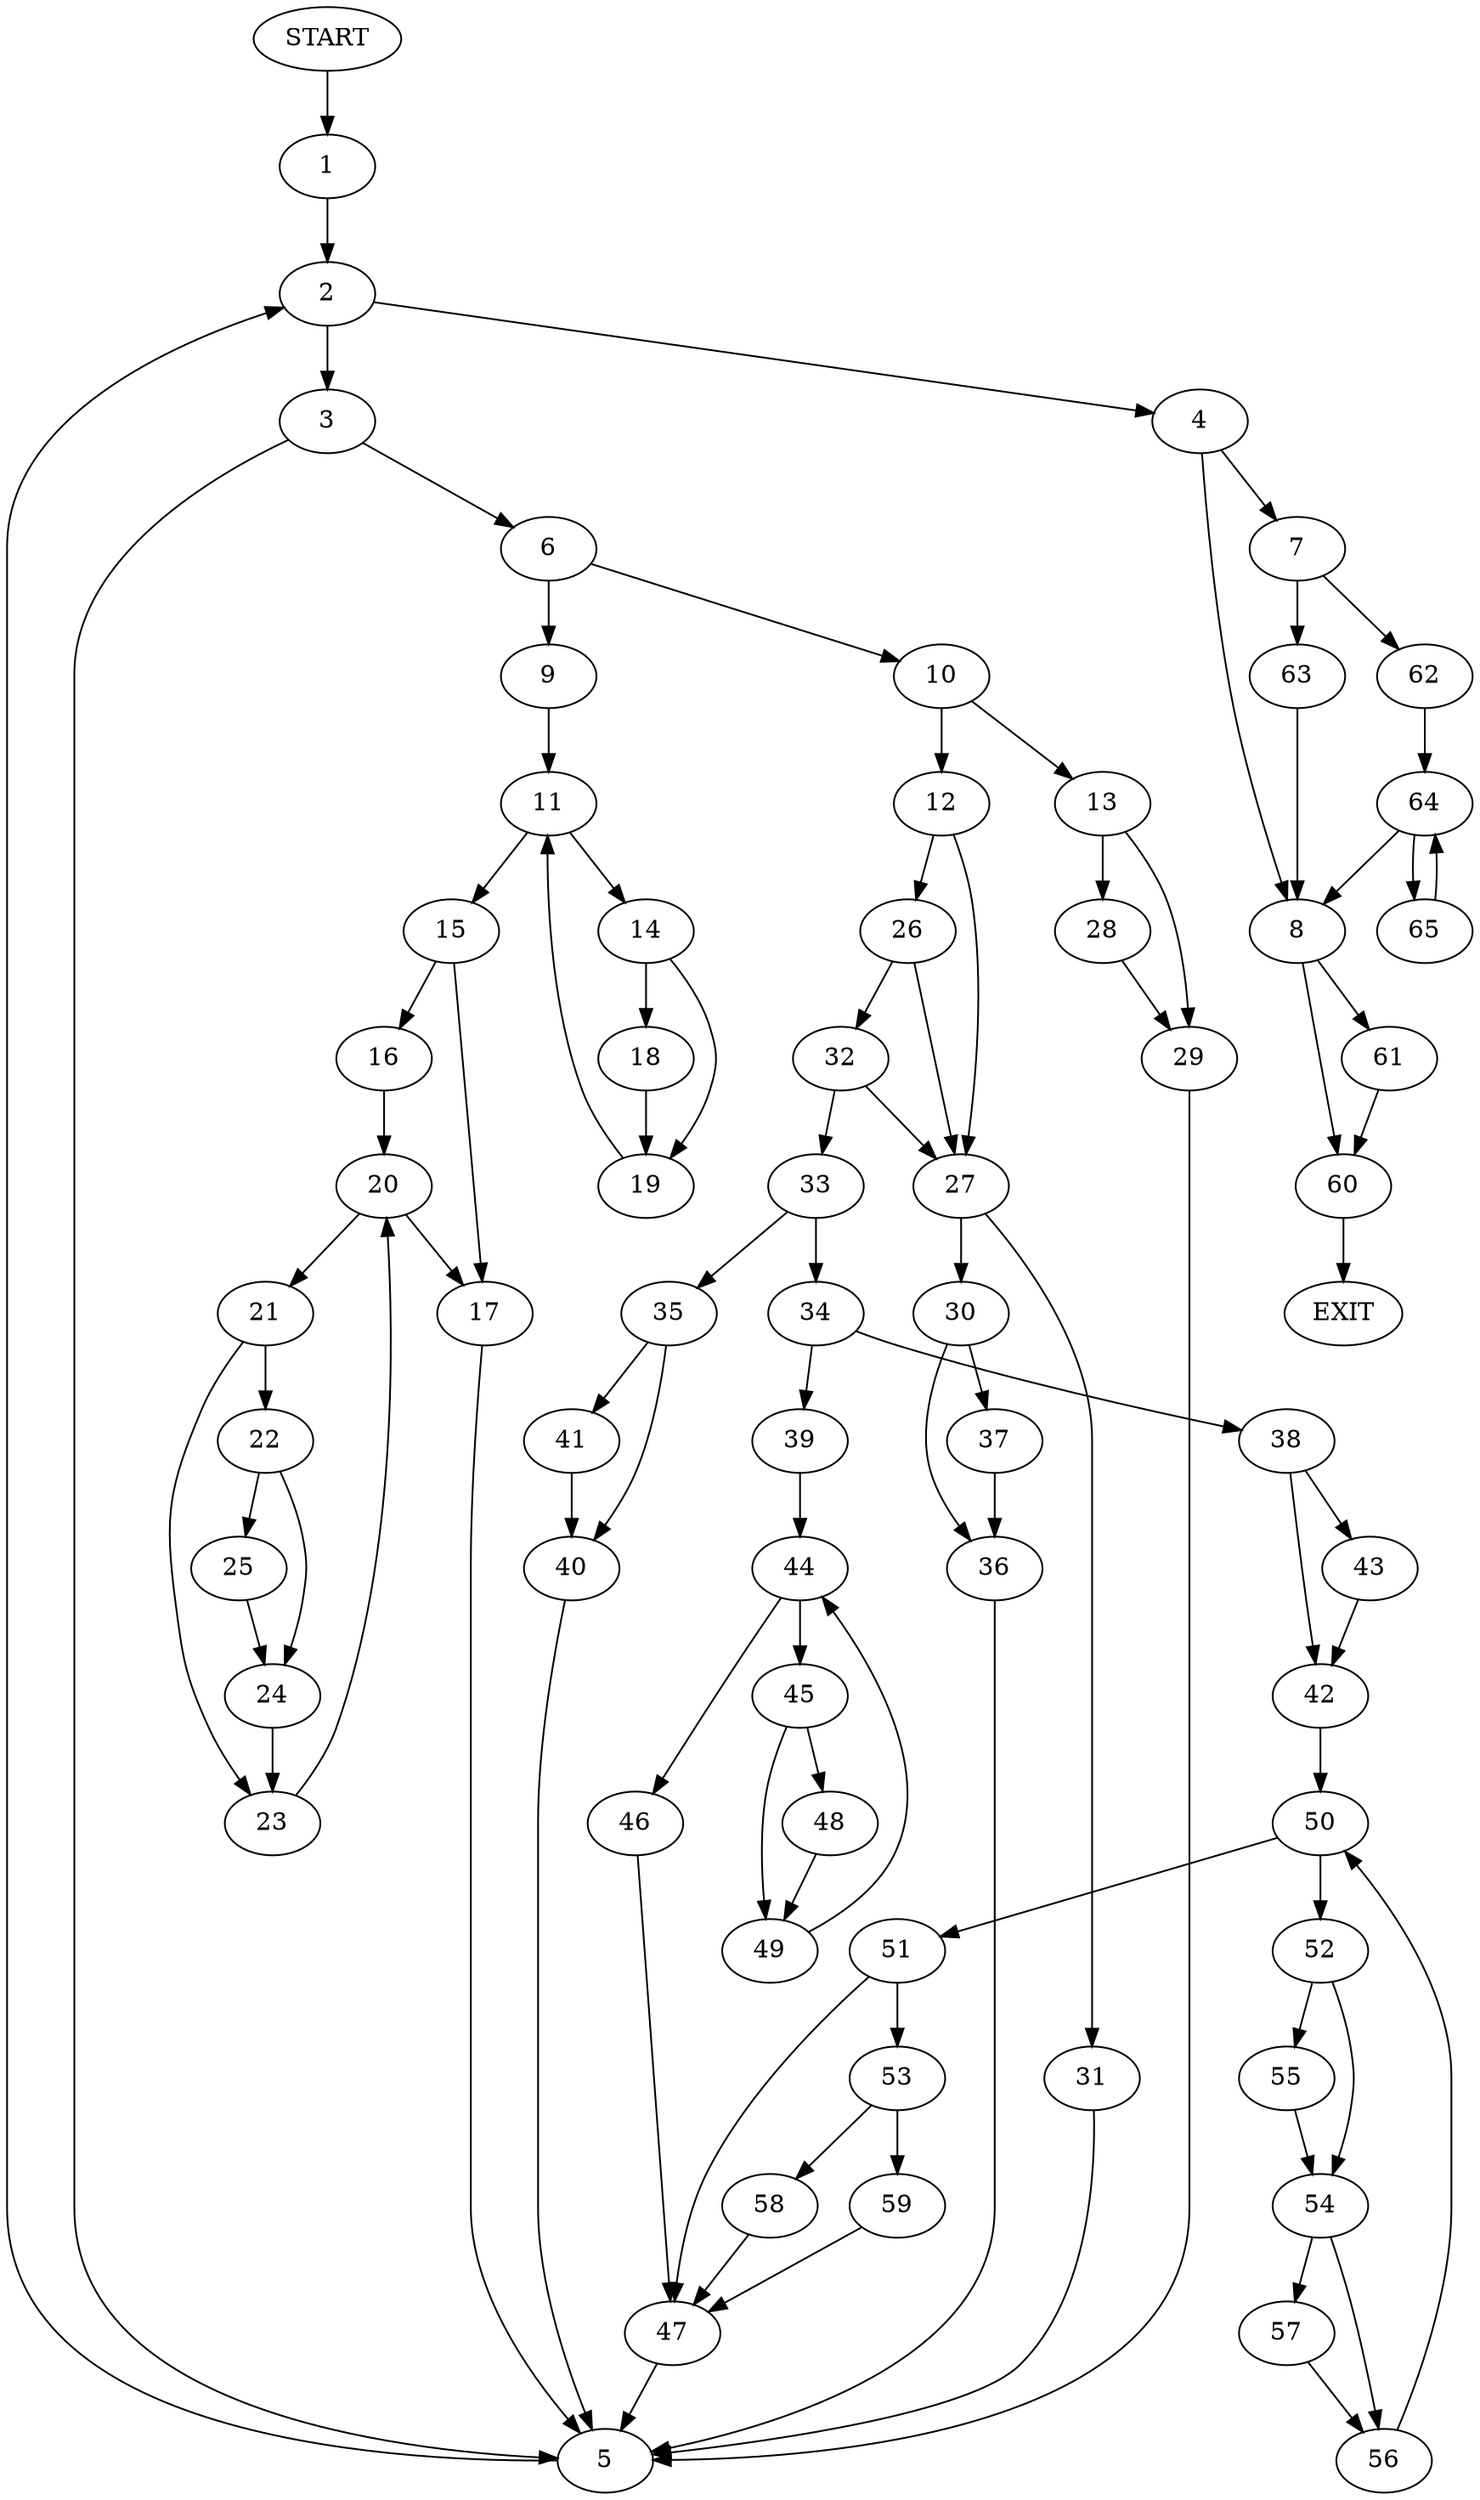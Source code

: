 digraph {
0 [label="START"]
66 [label="EXIT"]
0 -> 1
1 -> 2
2 -> 3
2 -> 4
3 -> 5
3 -> 6
4 -> 7
4 -> 8
5 -> 2
6 -> 9
6 -> 10
9 -> 11
10 -> 12
10 -> 13
11 -> 14
11 -> 15
15 -> 16
15 -> 17
14 -> 18
14 -> 19
18 -> 19
19 -> 11
16 -> 20
17 -> 5
20 -> 21
20 -> 17
21 -> 22
21 -> 23
22 -> 24
22 -> 25
23 -> 20
24 -> 23
25 -> 24
12 -> 26
12 -> 27
13 -> 28
13 -> 29
28 -> 29
29 -> 5
27 -> 30
27 -> 31
26 -> 27
26 -> 32
32 -> 33
32 -> 27
33 -> 34
33 -> 35
31 -> 5
30 -> 36
30 -> 37
37 -> 36
36 -> 5
34 -> 38
34 -> 39
35 -> 40
35 -> 41
38 -> 42
38 -> 43
39 -> 44
44 -> 45
44 -> 46
46 -> 47
45 -> 48
45 -> 49
48 -> 49
49 -> 44
47 -> 5
42 -> 50
43 -> 42
50 -> 51
50 -> 52
51 -> 47
51 -> 53
52 -> 54
52 -> 55
54 -> 56
54 -> 57
55 -> 54
56 -> 50
57 -> 56
53 -> 58
53 -> 59
58 -> 47
59 -> 47
40 -> 5
41 -> 40
8 -> 60
8 -> 61
7 -> 62
7 -> 63
63 -> 8
62 -> 64
64 -> 65
64 -> 8
65 -> 64
61 -> 60
60 -> 66
}
